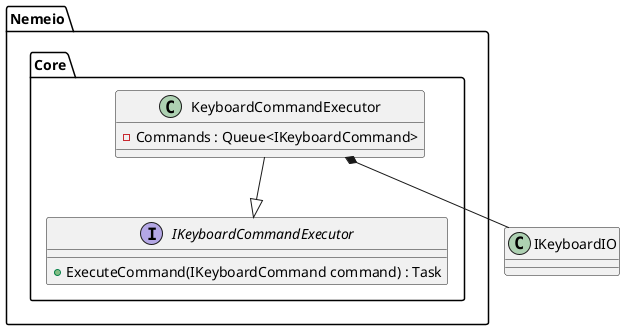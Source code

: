 @startuml

package "Nemeio.Core" {

    interface IKeyboardCommandExecutor {
        + ExecuteCommand(IKeyboardCommand command) : Task
    }

    class KeyboardCommandExecutor {
        - Commands : Queue<IKeyboardCommand>
    }

}

KeyboardCommandExecutor --|> IKeyboardCommandExecutor
KeyboardCommandExecutor *-- IKeyboardIO

@enduml